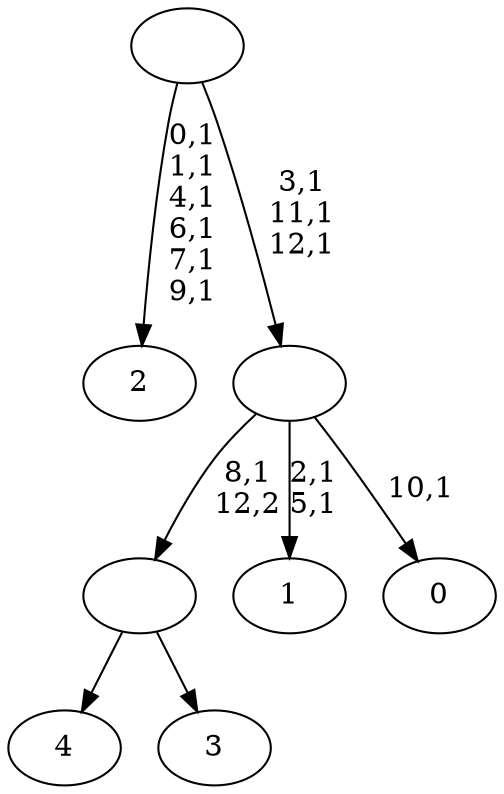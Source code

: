 digraph T {
	18 [label="4"]
	17 [label="3"]
	16 [label=""]
	15 [label="2"]
	8 [label="1"]
	5 [label="0"]
	3 [label=""]
	0 [label=""]
	16 -> 18 [label=""]
	16 -> 17 [label=""]
	3 -> 5 [label="10,1"]
	3 -> 8 [label="2,1\n5,1"]
	3 -> 16 [label="8,1\n12,2"]
	0 -> 3 [label="3,1\n11,1\n12,1"]
	0 -> 15 [label="0,1\n1,1\n4,1\n6,1\n7,1\n9,1"]
}
